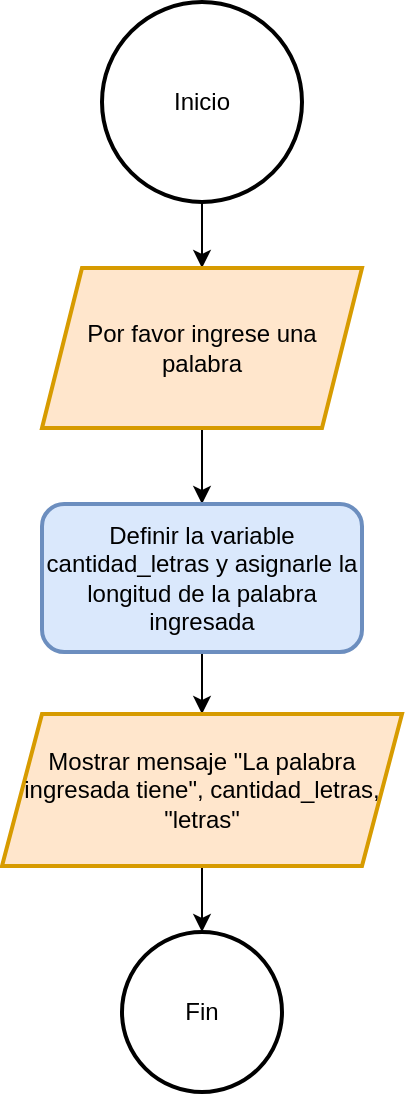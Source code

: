 <mxfile version="24.5.1" type="device">
  <diagram name="Página-1" id="haeQiHn3vkx1N-hQuHfF">
    <mxGraphModel dx="880" dy="532" grid="1" gridSize="10" guides="1" tooltips="1" connect="1" arrows="1" fold="1" page="1" pageScale="1" pageWidth="827" pageHeight="1169" math="0" shadow="0">
      <root>
        <mxCell id="0" />
        <mxCell id="1" parent="0" />
        <mxCell id="6dyiKKQHUHwyk49-rB7n-4" value="" style="edgeStyle=orthogonalEdgeStyle;rounded=0;orthogonalLoop=1;jettySize=auto;html=1;" edge="1" parent="1" source="6dyiKKQHUHwyk49-rB7n-1" target="6dyiKKQHUHwyk49-rB7n-3">
          <mxGeometry relative="1" as="geometry" />
        </mxCell>
        <mxCell id="6dyiKKQHUHwyk49-rB7n-1" value="Inicio" style="strokeWidth=2;html=1;shape=mxgraph.flowchart.start_2;whiteSpace=wrap;rounded=0;strokeColor=default;align=center;verticalAlign=middle;fontFamily=Helvetica;fontSize=12;fontColor=default;fillColor=default;" vertex="1" parent="1">
          <mxGeometry x="350" y="20" width="100" height="100" as="geometry" />
        </mxCell>
        <mxCell id="6dyiKKQHUHwyk49-rB7n-6" value="" style="edgeStyle=orthogonalEdgeStyle;rounded=0;orthogonalLoop=1;jettySize=auto;html=1;" edge="1" parent="1" source="6dyiKKQHUHwyk49-rB7n-3" target="6dyiKKQHUHwyk49-rB7n-5">
          <mxGeometry relative="1" as="geometry" />
        </mxCell>
        <mxCell id="6dyiKKQHUHwyk49-rB7n-3" value="Por favor ingrese una palabra" style="shape=parallelogram;perimeter=parallelogramPerimeter;whiteSpace=wrap;html=1;fixedSize=1;strokeWidth=2;fillColor=#ffe6cc;strokeColor=#d79b00;" vertex="1" parent="1">
          <mxGeometry x="320" y="153" width="160" height="80" as="geometry" />
        </mxCell>
        <mxCell id="6dyiKKQHUHwyk49-rB7n-8" value="" style="edgeStyle=orthogonalEdgeStyle;rounded=0;orthogonalLoop=1;jettySize=auto;html=1;" edge="1" parent="1" source="6dyiKKQHUHwyk49-rB7n-5" target="6dyiKKQHUHwyk49-rB7n-7">
          <mxGeometry relative="1" as="geometry" />
        </mxCell>
        <mxCell id="6dyiKKQHUHwyk49-rB7n-5" value="Definir la variable cantidad_letras y asignarle la longitud de la palabra ingresada" style="rounded=1;whiteSpace=wrap;html=1;strokeWidth=2;fillColor=#dae8fc;strokeColor=#6c8ebf;" vertex="1" parent="1">
          <mxGeometry x="320" y="271" width="160" height="74" as="geometry" />
        </mxCell>
        <mxCell id="6dyiKKQHUHwyk49-rB7n-10" value="" style="edgeStyle=orthogonalEdgeStyle;rounded=0;orthogonalLoop=1;jettySize=auto;html=1;" edge="1" parent="1" source="6dyiKKQHUHwyk49-rB7n-7" target="6dyiKKQHUHwyk49-rB7n-9">
          <mxGeometry relative="1" as="geometry" />
        </mxCell>
        <mxCell id="6dyiKKQHUHwyk49-rB7n-7" value="Mostrar mensaje &quot;La palabra ingresada tiene&quot;, cantidad_letras, &quot;letras&quot;" style="shape=parallelogram;perimeter=parallelogramPerimeter;whiteSpace=wrap;html=1;fixedSize=1;rounded=0;strokeWidth=2;fillColor=#ffe6cc;strokeColor=#d79b00;" vertex="1" parent="1">
          <mxGeometry x="300" y="376" width="200" height="76" as="geometry" />
        </mxCell>
        <mxCell id="6dyiKKQHUHwyk49-rB7n-9" value="Fin" style="ellipse;whiteSpace=wrap;html=1;rounded=0;strokeWidth=2;" vertex="1" parent="1">
          <mxGeometry x="360" y="485" width="80" height="80" as="geometry" />
        </mxCell>
      </root>
    </mxGraphModel>
  </diagram>
</mxfile>
